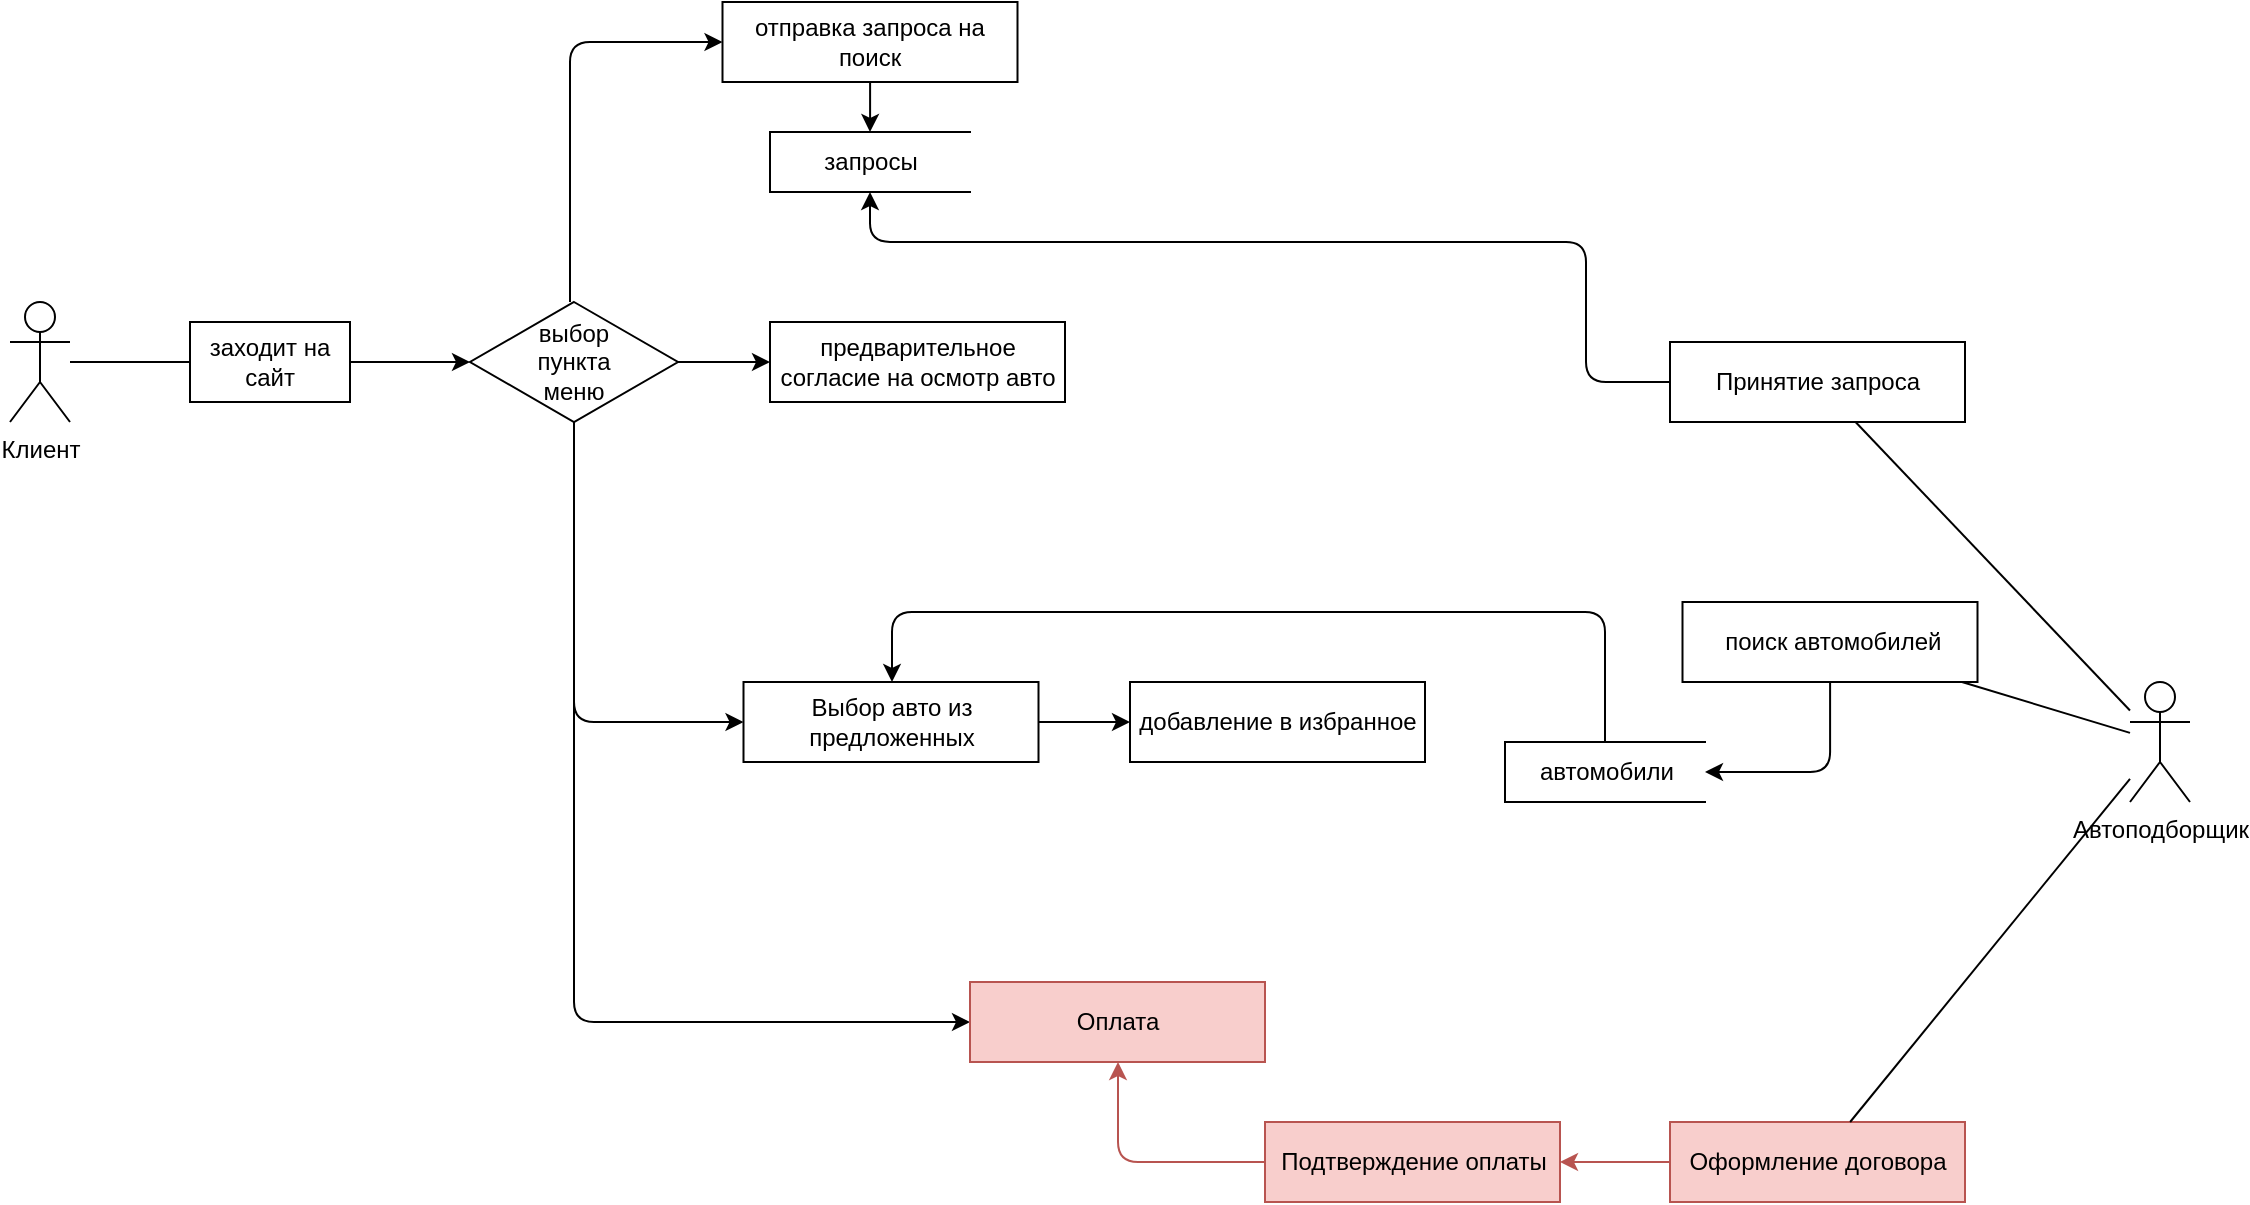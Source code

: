 <mxfile version="16.0.0" type="github">
  <diagram id="faOBrLw3G7vDebbFELnh" name="Страница 1">
    <mxGraphModel dx="1662" dy="788" grid="1" gridSize="10" guides="1" tooltips="1" connect="1" arrows="1" fold="1" page="1" pageScale="1" pageWidth="827" pageHeight="1169" math="0" shadow="0">
      <root>
        <mxCell id="0" />
        <mxCell id="1" parent="0" />
        <mxCell id="gFWa6zFG-zIkYdT77vXO-1" value="Клиент" style="shape=umlActor;verticalLabelPosition=bottom;verticalAlign=top;html=1;outlineConnect=0;" parent="1" vertex="1">
          <mxGeometry x="60" y="150" width="30" height="60" as="geometry" />
        </mxCell>
        <mxCell id="gFWa6zFG-zIkYdT77vXO-2" value="Автоподборщик" style="shape=umlActor;verticalLabelPosition=bottom;verticalAlign=top;html=1;outlineConnect=0;" parent="1" vertex="1">
          <mxGeometry x="1120" y="340" width="30" height="60" as="geometry" />
        </mxCell>
        <mxCell id="gFWa6zFG-zIkYdT77vXO-5" value="" style="endArrow=none;html=1;rounded=0;" parent="1" source="gFWa6zFG-zIkYdT77vXO-1" target="gFWa6zFG-zIkYdT77vXO-8" edge="1">
          <mxGeometry width="50" height="50" relative="1" as="geometry">
            <mxPoint x="90" y="180" as="sourcePoint" />
            <mxPoint x="150" y="180" as="targetPoint" />
          </mxGeometry>
        </mxCell>
        <mxCell id="gFWa6zFG-zIkYdT77vXO-8" value="заходит на сайт" style="rounded=0;whiteSpace=wrap;html=1;hachureGap=4;pointerEvents=0;strokeWidth=1;" parent="1" vertex="1">
          <mxGeometry x="150" y="160" width="80" height="40" as="geometry" />
        </mxCell>
        <mxCell id="gFWa6zFG-zIkYdT77vXO-9" value="" style="endArrow=classic;html=1;fontSize=12;endFill=1;edgeStyle=orthogonalEdgeStyle;rounded=0;" parent="1" source="gFWa6zFG-zIkYdT77vXO-8" target="gFWa6zFG-zIkYdT77vXO-12" edge="1">
          <mxGeometry width="50" height="50" relative="1" as="geometry">
            <mxPoint x="440" y="280" as="sourcePoint" />
            <mxPoint x="370" y="170" as="targetPoint" />
          </mxGeometry>
        </mxCell>
        <mxCell id="gFWa6zFG-zIkYdT77vXO-10" value="&lt;span&gt;предварительное согласие на осмотр авто&lt;/span&gt;" style="rounded=0;whiteSpace=wrap;html=1;hachureGap=4;pointerEvents=0;strokeWidth=1;" parent="1" vertex="1">
          <mxGeometry x="440" y="160" width="147.5" height="40" as="geometry" />
        </mxCell>
        <mxCell id="gFWa6zFG-zIkYdT77vXO-11" style="edgeStyle=orthogonalEdgeStyle;orthogonalLoop=1;jettySize=auto;html=1;endArrow=classic;endFill=1;rounded=0;" parent="1" source="gFWa6zFG-zIkYdT77vXO-12" target="gFWa6zFG-zIkYdT77vXO-10" edge="1">
          <mxGeometry relative="1" as="geometry">
            <mxPoint x="390.75" y="220" as="sourcePoint" />
          </mxGeometry>
        </mxCell>
        <mxCell id="gFWa6zFG-zIkYdT77vXO-14" style="edgeStyle=orthogonalEdgeStyle;rounded=1;orthogonalLoop=1;jettySize=auto;html=1;" parent="1" source="gFWa6zFG-zIkYdT77vXO-12" target="gFWa6zFG-zIkYdT77vXO-17" edge="1">
          <mxGeometry relative="1" as="geometry">
            <mxPoint x="410" y="80" as="targetPoint" />
            <Array as="points">
              <mxPoint x="340" y="20" />
            </Array>
          </mxGeometry>
        </mxCell>
        <mxCell id="gFWa6zFG-zIkYdT77vXO-15" style="edgeStyle=orthogonalEdgeStyle;rounded=1;orthogonalLoop=1;jettySize=auto;html=1;" parent="1" source="gFWa6zFG-zIkYdT77vXO-12" target="gFWa6zFG-zIkYdT77vXO-18" edge="1">
          <mxGeometry relative="1" as="geometry">
            <mxPoint x="430" y="280" as="targetPoint" />
            <Array as="points">
              <mxPoint x="342" y="360" />
            </Array>
          </mxGeometry>
        </mxCell>
        <mxCell id="gFWa6zFG-zIkYdT77vXO-19" style="edgeStyle=orthogonalEdgeStyle;rounded=1;orthogonalLoop=1;jettySize=auto;html=1;" parent="1" source="gFWa6zFG-zIkYdT77vXO-12" target="gFWa6zFG-zIkYdT77vXO-20" edge="1">
          <mxGeometry relative="1" as="geometry">
            <mxPoint x="430" y="380" as="targetPoint" />
            <mxPoint x="342" y="200" as="sourcePoint" />
            <Array as="points">
              <mxPoint x="342" y="510" />
            </Array>
          </mxGeometry>
        </mxCell>
        <mxCell id="gFWa6zFG-zIkYdT77vXO-12" value="выбор&lt;br&gt;пункта&lt;br&gt;меню" style="strokeWidth=1;html=1;shape=mxgraph.flowchart.decision;whiteSpace=wrap;" parent="1" vertex="1">
          <mxGeometry x="290" y="150" width="104" height="60" as="geometry" />
        </mxCell>
        <mxCell id="gFWa6zFG-zIkYdT77vXO-29" style="edgeStyle=orthogonalEdgeStyle;rounded=1;orthogonalLoop=1;jettySize=auto;html=1;" parent="1" source="gFWa6zFG-zIkYdT77vXO-17" target="gFWa6zFG-zIkYdT77vXO-30" edge="1">
          <mxGeometry relative="1" as="geometry">
            <mxPoint x="490" y="80" as="targetPoint" />
          </mxGeometry>
        </mxCell>
        <mxCell id="gFWa6zFG-zIkYdT77vXO-17" value="отправка запроса на поиск" style="rounded=0;whiteSpace=wrap;html=1;hachureGap=4;pointerEvents=0;strokeWidth=1;" parent="1" vertex="1">
          <mxGeometry x="416.25" width="147.5" height="40" as="geometry" />
        </mxCell>
        <mxCell id="Oac-YTr6wLjdTGc3S82A-15" style="edgeStyle=orthogonalEdgeStyle;rounded=1;orthogonalLoop=1;jettySize=auto;html=1;" parent="1" source="gFWa6zFG-zIkYdT77vXO-18" target="Oac-YTr6wLjdTGc3S82A-12" edge="1">
          <mxGeometry relative="1" as="geometry" />
        </mxCell>
        <mxCell id="gFWa6zFG-zIkYdT77vXO-18" value="Выбор авто из предложенных" style="rounded=0;whiteSpace=wrap;html=1;hachureGap=4;pointerEvents=0;strokeWidth=1;" parent="1" vertex="1">
          <mxGeometry x="426.75" y="340" width="147.5" height="40" as="geometry" />
        </mxCell>
        <mxCell id="gFWa6zFG-zIkYdT77vXO-20" value="Оплата" style="rounded=0;whiteSpace=wrap;html=1;hachureGap=4;pointerEvents=0;strokeWidth=1;fillColor=#f8cecc;strokeColor=#b85450;" parent="1" vertex="1">
          <mxGeometry x="540" y="490" width="147.5" height="40" as="geometry" />
        </mxCell>
        <mxCell id="gFWa6zFG-zIkYdT77vXO-30" value="запросы" style="html=1;dashed=0;whitespace=wrap;shape=partialRectangle;right=0;" parent="1" vertex="1">
          <mxGeometry x="440" y="65" width="100" height="30" as="geometry" />
        </mxCell>
        <mxCell id="gFWa6zFG-zIkYdT77vXO-38" style="edgeStyle=orthogonalEdgeStyle;rounded=1;orthogonalLoop=1;jettySize=auto;html=1;" parent="1" source="gFWa6zFG-zIkYdT77vXO-39" target="gFWa6zFG-zIkYdT77vXO-30" edge="1">
          <mxGeometry relative="1" as="geometry">
            <mxPoint x="730" y="610" as="targetPoint" />
            <Array as="points">
              <mxPoint x="848" y="120" />
              <mxPoint x="490" y="120" />
            </Array>
          </mxGeometry>
        </mxCell>
        <mxCell id="gFWa6zFG-zIkYdT77vXO-39" value="Принятие запроса" style="rounded=0;whiteSpace=wrap;html=1;hachureGap=4;pointerEvents=0;strokeWidth=1;" parent="1" vertex="1">
          <mxGeometry x="890" y="170" width="147.5" height="40" as="geometry" />
        </mxCell>
        <mxCell id="gFWa6zFG-zIkYdT77vXO-46" value="" style="endArrow=none;html=1;rounded=1;endFill=0;" parent="1" source="gFWa6zFG-zIkYdT77vXO-2" target="gFWa6zFG-zIkYdT77vXO-39" edge="1">
          <mxGeometry width="50" height="50" relative="1" as="geometry">
            <mxPoint x="750" y="600" as="sourcePoint" />
            <mxPoint x="780" y="660" as="targetPoint" />
          </mxGeometry>
        </mxCell>
        <mxCell id="Oac-YTr6wLjdTGc3S82A-1" style="edgeStyle=orthogonalEdgeStyle;rounded=1;orthogonalLoop=1;jettySize=auto;html=1;" parent="1" source="Oac-YTr6wLjdTGc3S82A-2" target="Oac-YTr6wLjdTGc3S82A-7" edge="1">
          <mxGeometry relative="1" as="geometry">
            <mxPoint x="820.75" y="510" as="targetPoint" />
            <Array as="points">
              <mxPoint x="970" y="385" />
            </Array>
          </mxGeometry>
        </mxCell>
        <mxCell id="Oac-YTr6wLjdTGc3S82A-2" value="&amp;nbsp;поиск автомобилей" style="rounded=0;whiteSpace=wrap;html=1;hachureGap=4;pointerEvents=0;strokeWidth=1;" parent="1" vertex="1">
          <mxGeometry x="896.25" y="300" width="147.5" height="40" as="geometry" />
        </mxCell>
        <mxCell id="Oac-YTr6wLjdTGc3S82A-22" style="edgeStyle=orthogonalEdgeStyle;rounded=1;orthogonalLoop=1;jettySize=auto;html=1;fillColor=#f8cecc;strokeColor=#b85450;" parent="1" source="Oac-YTr6wLjdTGc3S82A-5" target="gFWa6zFG-zIkYdT77vXO-20" edge="1">
          <mxGeometry relative="1" as="geometry">
            <Array as="points">
              <mxPoint x="614" y="580" />
            </Array>
          </mxGeometry>
        </mxCell>
        <mxCell id="Oac-YTr6wLjdTGc3S82A-5" value="Подтверждение оплаты" style="rounded=0;whiteSpace=wrap;html=1;hachureGap=4;pointerEvents=0;strokeWidth=1;fillColor=#f8cecc;strokeColor=#b85450;" parent="1" vertex="1">
          <mxGeometry x="687.5" y="560" width="147.5" height="40" as="geometry" />
        </mxCell>
        <mxCell id="Oac-YTr6wLjdTGc3S82A-11" style="edgeStyle=orthogonalEdgeStyle;rounded=1;orthogonalLoop=1;jettySize=auto;html=1;" parent="1" source="Oac-YTr6wLjdTGc3S82A-7" target="gFWa6zFG-zIkYdT77vXO-18" edge="1">
          <mxGeometry relative="1" as="geometry">
            <mxPoint x="820" y="440" as="sourcePoint" />
            <mxPoint x="810" y="460" as="targetPoint" />
            <Array as="points">
              <mxPoint x="501" y="305" />
            </Array>
          </mxGeometry>
        </mxCell>
        <mxCell id="Oac-YTr6wLjdTGc3S82A-7" value="автомобили" style="html=1;dashed=0;whitespace=wrap;shape=partialRectangle;right=0;" parent="1" vertex="1">
          <mxGeometry x="807.5" y="370" width="100" height="30" as="geometry" />
        </mxCell>
        <mxCell id="Oac-YTr6wLjdTGc3S82A-8" value="" style="endArrow=none;html=1;rounded=0;endFill=0;" parent="1" source="gFWa6zFG-zIkYdT77vXO-2" target="Oac-YTr6wLjdTGc3S82A-2" edge="1">
          <mxGeometry width="50" height="50" relative="1" as="geometry">
            <mxPoint x="860" y="480" as="sourcePoint" />
            <mxPoint x="910" y="430" as="targetPoint" />
          </mxGeometry>
        </mxCell>
        <mxCell id="Oac-YTr6wLjdTGc3S82A-23" style="edgeStyle=orthogonalEdgeStyle;rounded=1;orthogonalLoop=1;jettySize=auto;html=1;fillColor=#f8cecc;strokeColor=#b85450;" parent="1" source="Oac-YTr6wLjdTGc3S82A-9" target="Oac-YTr6wLjdTGc3S82A-5" edge="1">
          <mxGeometry relative="1" as="geometry" />
        </mxCell>
        <mxCell id="Oac-YTr6wLjdTGc3S82A-9" value="&lt;span&gt;Оформление договора&lt;/span&gt;" style="rounded=0;whiteSpace=wrap;html=1;hachureGap=4;pointerEvents=0;strokeWidth=1;fillColor=#f8cecc;strokeColor=#b85450;" parent="1" vertex="1">
          <mxGeometry x="890" y="560" width="147.5" height="40" as="geometry" />
        </mxCell>
        <mxCell id="Oac-YTr6wLjdTGc3S82A-12" value="добавление в избранное" style="rounded=0;whiteSpace=wrap;html=1;hachureGap=4;pointerEvents=0;strokeWidth=1;" parent="1" vertex="1">
          <mxGeometry x="620" y="340" width="147.5" height="40" as="geometry" />
        </mxCell>
        <mxCell id="Oac-YTr6wLjdTGc3S82A-21" value="" style="endArrow=none;html=1;rounded=1;endFill=0;" parent="1" source="gFWa6zFG-zIkYdT77vXO-2" target="Oac-YTr6wLjdTGc3S82A-9" edge="1">
          <mxGeometry width="50" height="50" relative="1" as="geometry">
            <mxPoint x="750" y="580" as="sourcePoint" />
            <mxPoint x="1100" y="540" as="targetPoint" />
          </mxGeometry>
        </mxCell>
      </root>
    </mxGraphModel>
  </diagram>
</mxfile>

